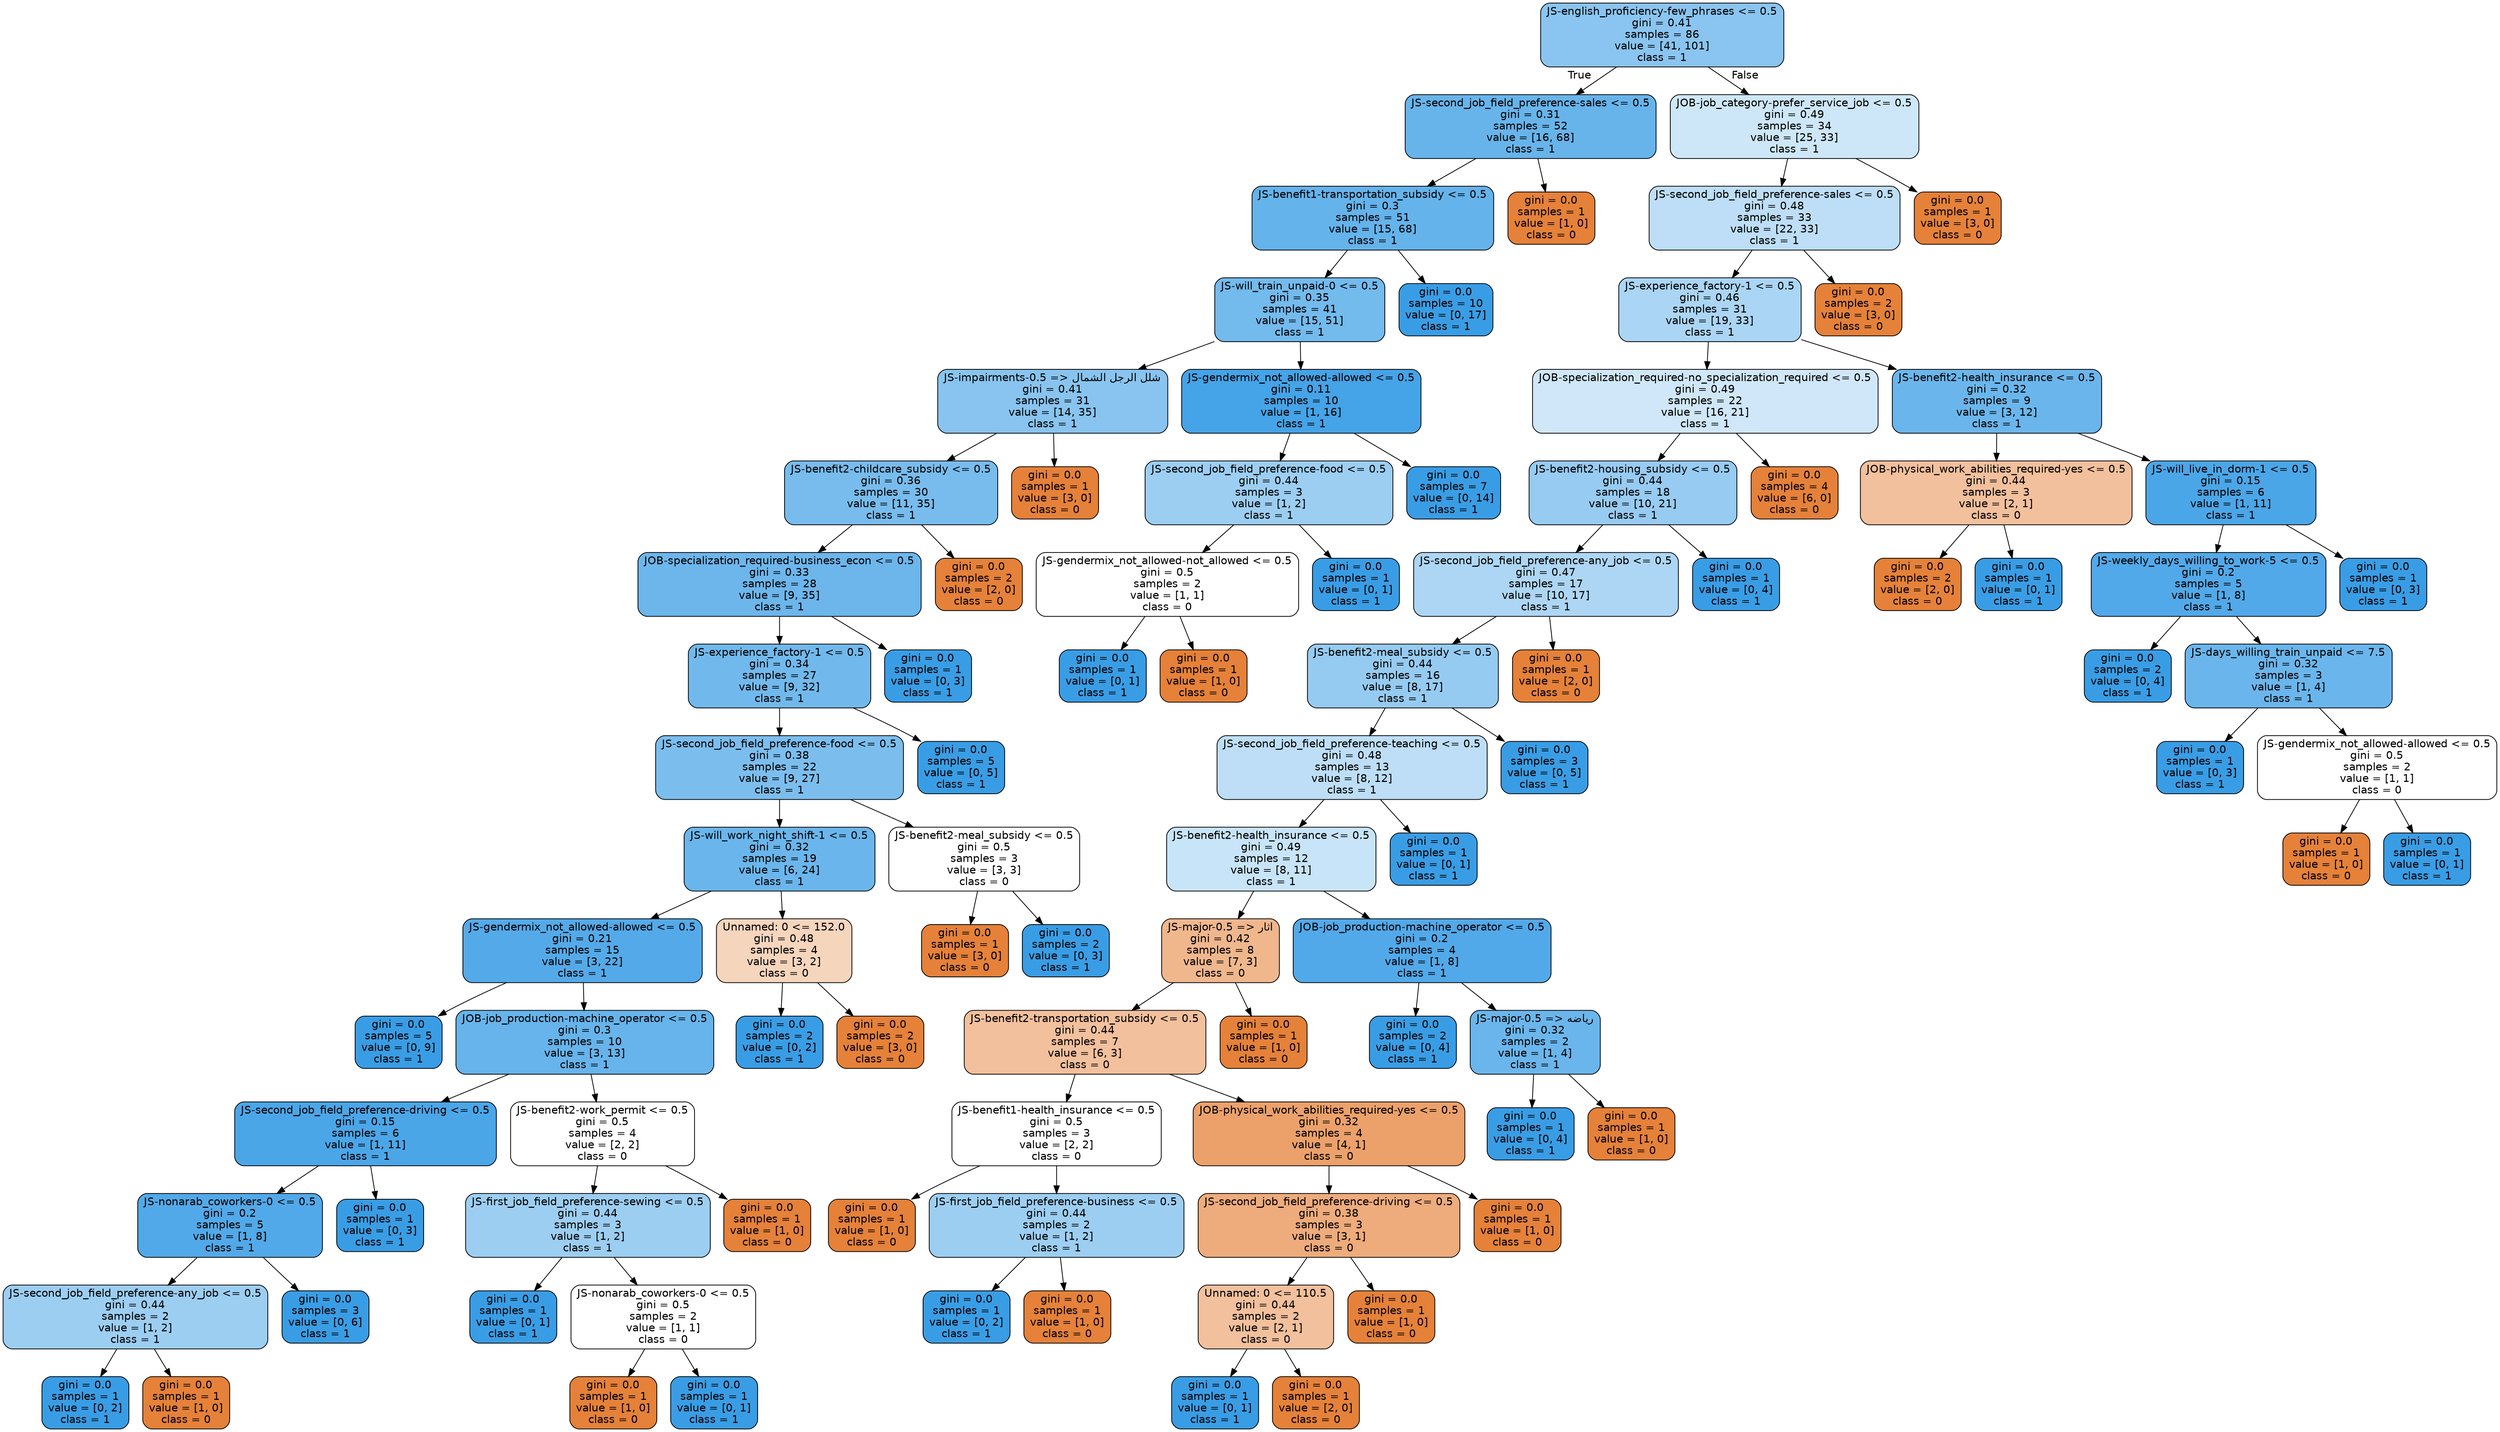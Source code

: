 digraph Tree {
node [shape=box, style="filled, rounded", color="black", fontname=helvetica] ;
edge [fontname=helvetica] ;
0 [label="JS-english_proficiency-few_phrases <= 0.5\ngini = 0.41\nsamples = 86\nvalue = [41, 101]\nclass = 1", fillcolor="#399de597"] ;
1 [label="JS-second_job_field_preference-sales <= 0.5\ngini = 0.31\nsamples = 52\nvalue = [16, 68]\nclass = 1", fillcolor="#399de5c3"] ;
0 -> 1 [labeldistance=2.5, labelangle=45, headlabel="True"] ;
2 [label="JS-benefit1-transportation_subsidy <= 0.5\ngini = 0.3\nsamples = 51\nvalue = [15, 68]\nclass = 1", fillcolor="#399de5c7"] ;
1 -> 2 ;
3 [label="JS-will_train_unpaid-0 <= 0.5\ngini = 0.35\nsamples = 41\nvalue = [15, 51]\nclass = 1", fillcolor="#399de5b4"] ;
2 -> 3 ;
4 [label="JS-impairments-شلل الرجل الشمال <= 0.5\ngini = 0.41\nsamples = 31\nvalue = [14, 35]\nclass = 1", fillcolor="#399de599"] ;
3 -> 4 ;
5 [label="JS-benefit2-childcare_subsidy <= 0.5\ngini = 0.36\nsamples = 30\nvalue = [11, 35]\nclass = 1", fillcolor="#399de5af"] ;
4 -> 5 ;
6 [label="JOB-specialization_required-business_econ <= 0.5\ngini = 0.33\nsamples = 28\nvalue = [9, 35]\nclass = 1", fillcolor="#399de5bd"] ;
5 -> 6 ;
7 [label="JS-experience_factory-1 <= 0.5\ngini = 0.34\nsamples = 27\nvalue = [9, 32]\nclass = 1", fillcolor="#399de5b7"] ;
6 -> 7 ;
8 [label="JS-second_job_field_preference-food <= 0.5\ngini = 0.38\nsamples = 22\nvalue = [9, 27]\nclass = 1", fillcolor="#399de5aa"] ;
7 -> 8 ;
9 [label="JS-will_work_night_shift-1 <= 0.5\ngini = 0.32\nsamples = 19\nvalue = [6, 24]\nclass = 1", fillcolor="#399de5bf"] ;
8 -> 9 ;
10 [label="JS-gendermix_not_allowed-allowed <= 0.5\ngini = 0.21\nsamples = 15\nvalue = [3, 22]\nclass = 1", fillcolor="#399de5dc"] ;
9 -> 10 ;
11 [label="gini = 0.0\nsamples = 5\nvalue = [0, 9]\nclass = 1", fillcolor="#399de5ff"] ;
10 -> 11 ;
12 [label="JOB-job_production-machine_operator <= 0.5\ngini = 0.3\nsamples = 10\nvalue = [3, 13]\nclass = 1", fillcolor="#399de5c4"] ;
10 -> 12 ;
13 [label="JS-second_job_field_preference-driving <= 0.5\ngini = 0.15\nsamples = 6\nvalue = [1, 11]\nclass = 1", fillcolor="#399de5e8"] ;
12 -> 13 ;
14 [label="JS-nonarab_coworkers-0 <= 0.5\ngini = 0.2\nsamples = 5\nvalue = [1, 8]\nclass = 1", fillcolor="#399de5df"] ;
13 -> 14 ;
15 [label="JS-second_job_field_preference-any_job <= 0.5\ngini = 0.44\nsamples = 2\nvalue = [1, 2]\nclass = 1", fillcolor="#399de57f"] ;
14 -> 15 ;
16 [label="gini = 0.0\nsamples = 1\nvalue = [0, 2]\nclass = 1", fillcolor="#399de5ff"] ;
15 -> 16 ;
17 [label="gini = 0.0\nsamples = 1\nvalue = [1, 0]\nclass = 0", fillcolor="#e58139ff"] ;
15 -> 17 ;
18 [label="gini = 0.0\nsamples = 3\nvalue = [0, 6]\nclass = 1", fillcolor="#399de5ff"] ;
14 -> 18 ;
19 [label="gini = 0.0\nsamples = 1\nvalue = [0, 3]\nclass = 1", fillcolor="#399de5ff"] ;
13 -> 19 ;
20 [label="JS-benefit2-work_permit <= 0.5\ngini = 0.5\nsamples = 4\nvalue = [2, 2]\nclass = 0", fillcolor="#e5813900"] ;
12 -> 20 ;
21 [label="JS-first_job_field_preference-sewing <= 0.5\ngini = 0.44\nsamples = 3\nvalue = [1, 2]\nclass = 1", fillcolor="#399de57f"] ;
20 -> 21 ;
22 [label="gini = 0.0\nsamples = 1\nvalue = [0, 1]\nclass = 1", fillcolor="#399de5ff"] ;
21 -> 22 ;
23 [label="JS-nonarab_coworkers-0 <= 0.5\ngini = 0.5\nsamples = 2\nvalue = [1, 1]\nclass = 0", fillcolor="#e5813900"] ;
21 -> 23 ;
24 [label="gini = 0.0\nsamples = 1\nvalue = [1, 0]\nclass = 0", fillcolor="#e58139ff"] ;
23 -> 24 ;
25 [label="gini = 0.0\nsamples = 1\nvalue = [0, 1]\nclass = 1", fillcolor="#399de5ff"] ;
23 -> 25 ;
26 [label="gini = 0.0\nsamples = 1\nvalue = [1, 0]\nclass = 0", fillcolor="#e58139ff"] ;
20 -> 26 ;
27 [label="Unnamed: 0 <= 152.0\ngini = 0.48\nsamples = 4\nvalue = [3, 2]\nclass = 0", fillcolor="#e5813955"] ;
9 -> 27 ;
28 [label="gini = 0.0\nsamples = 2\nvalue = [0, 2]\nclass = 1", fillcolor="#399de5ff"] ;
27 -> 28 ;
29 [label="gini = 0.0\nsamples = 2\nvalue = [3, 0]\nclass = 0", fillcolor="#e58139ff"] ;
27 -> 29 ;
30 [label="JS-benefit2-meal_subsidy <= 0.5\ngini = 0.5\nsamples = 3\nvalue = [3, 3]\nclass = 0", fillcolor="#e5813900"] ;
8 -> 30 ;
31 [label="gini = 0.0\nsamples = 1\nvalue = [3, 0]\nclass = 0", fillcolor="#e58139ff"] ;
30 -> 31 ;
32 [label="gini = 0.0\nsamples = 2\nvalue = [0, 3]\nclass = 1", fillcolor="#399de5ff"] ;
30 -> 32 ;
33 [label="gini = 0.0\nsamples = 5\nvalue = [0, 5]\nclass = 1", fillcolor="#399de5ff"] ;
7 -> 33 ;
34 [label="gini = 0.0\nsamples = 1\nvalue = [0, 3]\nclass = 1", fillcolor="#399de5ff"] ;
6 -> 34 ;
35 [label="gini = 0.0\nsamples = 2\nvalue = [2, 0]\nclass = 0", fillcolor="#e58139ff"] ;
5 -> 35 ;
36 [label="gini = 0.0\nsamples = 1\nvalue = [3, 0]\nclass = 0", fillcolor="#e58139ff"] ;
4 -> 36 ;
37 [label="JS-gendermix_not_allowed-allowed <= 0.5\ngini = 0.11\nsamples = 10\nvalue = [1, 16]\nclass = 1", fillcolor="#399de5ef"] ;
3 -> 37 ;
38 [label="JS-second_job_field_preference-food <= 0.5\ngini = 0.44\nsamples = 3\nvalue = [1, 2]\nclass = 1", fillcolor="#399de57f"] ;
37 -> 38 ;
39 [label="JS-gendermix_not_allowed-not_allowed <= 0.5\ngini = 0.5\nsamples = 2\nvalue = [1, 1]\nclass = 0", fillcolor="#e5813900"] ;
38 -> 39 ;
40 [label="gini = 0.0\nsamples = 1\nvalue = [0, 1]\nclass = 1", fillcolor="#399de5ff"] ;
39 -> 40 ;
41 [label="gini = 0.0\nsamples = 1\nvalue = [1, 0]\nclass = 0", fillcolor="#e58139ff"] ;
39 -> 41 ;
42 [label="gini = 0.0\nsamples = 1\nvalue = [0, 1]\nclass = 1", fillcolor="#399de5ff"] ;
38 -> 42 ;
43 [label="gini = 0.0\nsamples = 7\nvalue = [0, 14]\nclass = 1", fillcolor="#399de5ff"] ;
37 -> 43 ;
44 [label="gini = 0.0\nsamples = 10\nvalue = [0, 17]\nclass = 1", fillcolor="#399de5ff"] ;
2 -> 44 ;
45 [label="gini = 0.0\nsamples = 1\nvalue = [1, 0]\nclass = 0", fillcolor="#e58139ff"] ;
1 -> 45 ;
46 [label="JOB-job_category-prefer_service_job <= 0.5\ngini = 0.49\nsamples = 34\nvalue = [25, 33]\nclass = 1", fillcolor="#399de53e"] ;
0 -> 46 [labeldistance=2.5, labelangle=-45, headlabel="False"] ;
47 [label="JS-second_job_field_preference-sales <= 0.5\ngini = 0.48\nsamples = 33\nvalue = [22, 33]\nclass = 1", fillcolor="#399de555"] ;
46 -> 47 ;
48 [label="JS-experience_factory-1 <= 0.5\ngini = 0.46\nsamples = 31\nvalue = [19, 33]\nclass = 1", fillcolor="#399de56c"] ;
47 -> 48 ;
49 [label="JOB-specialization_required-no_specialization_required <= 0.5\ngini = 0.49\nsamples = 22\nvalue = [16, 21]\nclass = 1", fillcolor="#399de53d"] ;
48 -> 49 ;
50 [label="JS-benefit2-housing_subsidy <= 0.5\ngini = 0.44\nsamples = 18\nvalue = [10, 21]\nclass = 1", fillcolor="#399de586"] ;
49 -> 50 ;
51 [label="JS-second_job_field_preference-any_job <= 0.5\ngini = 0.47\nsamples = 17\nvalue = [10, 17]\nclass = 1", fillcolor="#399de569"] ;
50 -> 51 ;
52 [label="JS-benefit2-meal_subsidy <= 0.5\ngini = 0.44\nsamples = 16\nvalue = [8, 17]\nclass = 1", fillcolor="#399de587"] ;
51 -> 52 ;
53 [label="JS-second_job_field_preference-teaching <= 0.5\ngini = 0.48\nsamples = 13\nvalue = [8, 12]\nclass = 1", fillcolor="#399de555"] ;
52 -> 53 ;
54 [label="JS-benefit2-health_insurance <= 0.5\ngini = 0.49\nsamples = 12\nvalue = [8, 11]\nclass = 1", fillcolor="#399de546"] ;
53 -> 54 ;
55 [label="JS-major-اثار <= 0.5\ngini = 0.42\nsamples = 8\nvalue = [7, 3]\nclass = 0", fillcolor="#e5813992"] ;
54 -> 55 ;
56 [label="JS-benefit2-transportation_subsidy <= 0.5\ngini = 0.44\nsamples = 7\nvalue = [6, 3]\nclass = 0", fillcolor="#e581397f"] ;
55 -> 56 ;
57 [label="JS-benefit1-health_insurance <= 0.5\ngini = 0.5\nsamples = 3\nvalue = [2, 2]\nclass = 0", fillcolor="#e5813900"] ;
56 -> 57 ;
58 [label="gini = 0.0\nsamples = 1\nvalue = [1, 0]\nclass = 0", fillcolor="#e58139ff"] ;
57 -> 58 ;
59 [label="JS-first_job_field_preference-business <= 0.5\ngini = 0.44\nsamples = 2\nvalue = [1, 2]\nclass = 1", fillcolor="#399de57f"] ;
57 -> 59 ;
60 [label="gini = 0.0\nsamples = 1\nvalue = [0, 2]\nclass = 1", fillcolor="#399de5ff"] ;
59 -> 60 ;
61 [label="gini = 0.0\nsamples = 1\nvalue = [1, 0]\nclass = 0", fillcolor="#e58139ff"] ;
59 -> 61 ;
62 [label="JOB-physical_work_abilities_required-yes <= 0.5\ngini = 0.32\nsamples = 4\nvalue = [4, 1]\nclass = 0", fillcolor="#e58139bf"] ;
56 -> 62 ;
63 [label="JS-second_job_field_preference-driving <= 0.5\ngini = 0.38\nsamples = 3\nvalue = [3, 1]\nclass = 0", fillcolor="#e58139aa"] ;
62 -> 63 ;
64 [label="Unnamed: 0 <= 110.5\ngini = 0.44\nsamples = 2\nvalue = [2, 1]\nclass = 0", fillcolor="#e581397f"] ;
63 -> 64 ;
65 [label="gini = 0.0\nsamples = 1\nvalue = [0, 1]\nclass = 1", fillcolor="#399de5ff"] ;
64 -> 65 ;
66 [label="gini = 0.0\nsamples = 1\nvalue = [2, 0]\nclass = 0", fillcolor="#e58139ff"] ;
64 -> 66 ;
67 [label="gini = 0.0\nsamples = 1\nvalue = [1, 0]\nclass = 0", fillcolor="#e58139ff"] ;
63 -> 67 ;
68 [label="gini = 0.0\nsamples = 1\nvalue = [1, 0]\nclass = 0", fillcolor="#e58139ff"] ;
62 -> 68 ;
69 [label="gini = 0.0\nsamples = 1\nvalue = [1, 0]\nclass = 0", fillcolor="#e58139ff"] ;
55 -> 69 ;
70 [label="JOB-job_production-machine_operator <= 0.5\ngini = 0.2\nsamples = 4\nvalue = [1, 8]\nclass = 1", fillcolor="#399de5df"] ;
54 -> 70 ;
71 [label="gini = 0.0\nsamples = 2\nvalue = [0, 4]\nclass = 1", fillcolor="#399de5ff"] ;
70 -> 71 ;
72 [label="JS-major-رياضه <= 0.5\ngini = 0.32\nsamples = 2\nvalue = [1, 4]\nclass = 1", fillcolor="#399de5bf"] ;
70 -> 72 ;
73 [label="gini = 0.0\nsamples = 1\nvalue = [0, 4]\nclass = 1", fillcolor="#399de5ff"] ;
72 -> 73 ;
74 [label="gini = 0.0\nsamples = 1\nvalue = [1, 0]\nclass = 0", fillcolor="#e58139ff"] ;
72 -> 74 ;
75 [label="gini = 0.0\nsamples = 1\nvalue = [0, 1]\nclass = 1", fillcolor="#399de5ff"] ;
53 -> 75 ;
76 [label="gini = 0.0\nsamples = 3\nvalue = [0, 5]\nclass = 1", fillcolor="#399de5ff"] ;
52 -> 76 ;
77 [label="gini = 0.0\nsamples = 1\nvalue = [2, 0]\nclass = 0", fillcolor="#e58139ff"] ;
51 -> 77 ;
78 [label="gini = 0.0\nsamples = 1\nvalue = [0, 4]\nclass = 1", fillcolor="#399de5ff"] ;
50 -> 78 ;
79 [label="gini = 0.0\nsamples = 4\nvalue = [6, 0]\nclass = 0", fillcolor="#e58139ff"] ;
49 -> 79 ;
80 [label="JS-benefit2-health_insurance <= 0.5\ngini = 0.32\nsamples = 9\nvalue = [3, 12]\nclass = 1", fillcolor="#399de5bf"] ;
48 -> 80 ;
81 [label="JOB-physical_work_abilities_required-yes <= 0.5\ngini = 0.44\nsamples = 3\nvalue = [2, 1]\nclass = 0", fillcolor="#e581397f"] ;
80 -> 81 ;
82 [label="gini = 0.0\nsamples = 2\nvalue = [2, 0]\nclass = 0", fillcolor="#e58139ff"] ;
81 -> 82 ;
83 [label="gini = 0.0\nsamples = 1\nvalue = [0, 1]\nclass = 1", fillcolor="#399de5ff"] ;
81 -> 83 ;
84 [label="JS-will_live_in_dorm-1 <= 0.5\ngini = 0.15\nsamples = 6\nvalue = [1, 11]\nclass = 1", fillcolor="#399de5e8"] ;
80 -> 84 ;
85 [label="JS-weekly_days_willing_to_work-5 <= 0.5\ngini = 0.2\nsamples = 5\nvalue = [1, 8]\nclass = 1", fillcolor="#399de5df"] ;
84 -> 85 ;
86 [label="gini = 0.0\nsamples = 2\nvalue = [0, 4]\nclass = 1", fillcolor="#399de5ff"] ;
85 -> 86 ;
87 [label="JS-days_willing_train_unpaid <= 7.5\ngini = 0.32\nsamples = 3\nvalue = [1, 4]\nclass = 1", fillcolor="#399de5bf"] ;
85 -> 87 ;
88 [label="gini = 0.0\nsamples = 1\nvalue = [0, 3]\nclass = 1", fillcolor="#399de5ff"] ;
87 -> 88 ;
89 [label="JS-gendermix_not_allowed-allowed <= 0.5\ngini = 0.5\nsamples = 2\nvalue = [1, 1]\nclass = 0", fillcolor="#e5813900"] ;
87 -> 89 ;
90 [label="gini = 0.0\nsamples = 1\nvalue = [1, 0]\nclass = 0", fillcolor="#e58139ff"] ;
89 -> 90 ;
91 [label="gini = 0.0\nsamples = 1\nvalue = [0, 1]\nclass = 1", fillcolor="#399de5ff"] ;
89 -> 91 ;
92 [label="gini = 0.0\nsamples = 1\nvalue = [0, 3]\nclass = 1", fillcolor="#399de5ff"] ;
84 -> 92 ;
93 [label="gini = 0.0\nsamples = 2\nvalue = [3, 0]\nclass = 0", fillcolor="#e58139ff"] ;
47 -> 93 ;
94 [label="gini = 0.0\nsamples = 1\nvalue = [3, 0]\nclass = 0", fillcolor="#e58139ff"] ;
46 -> 94 ;
}